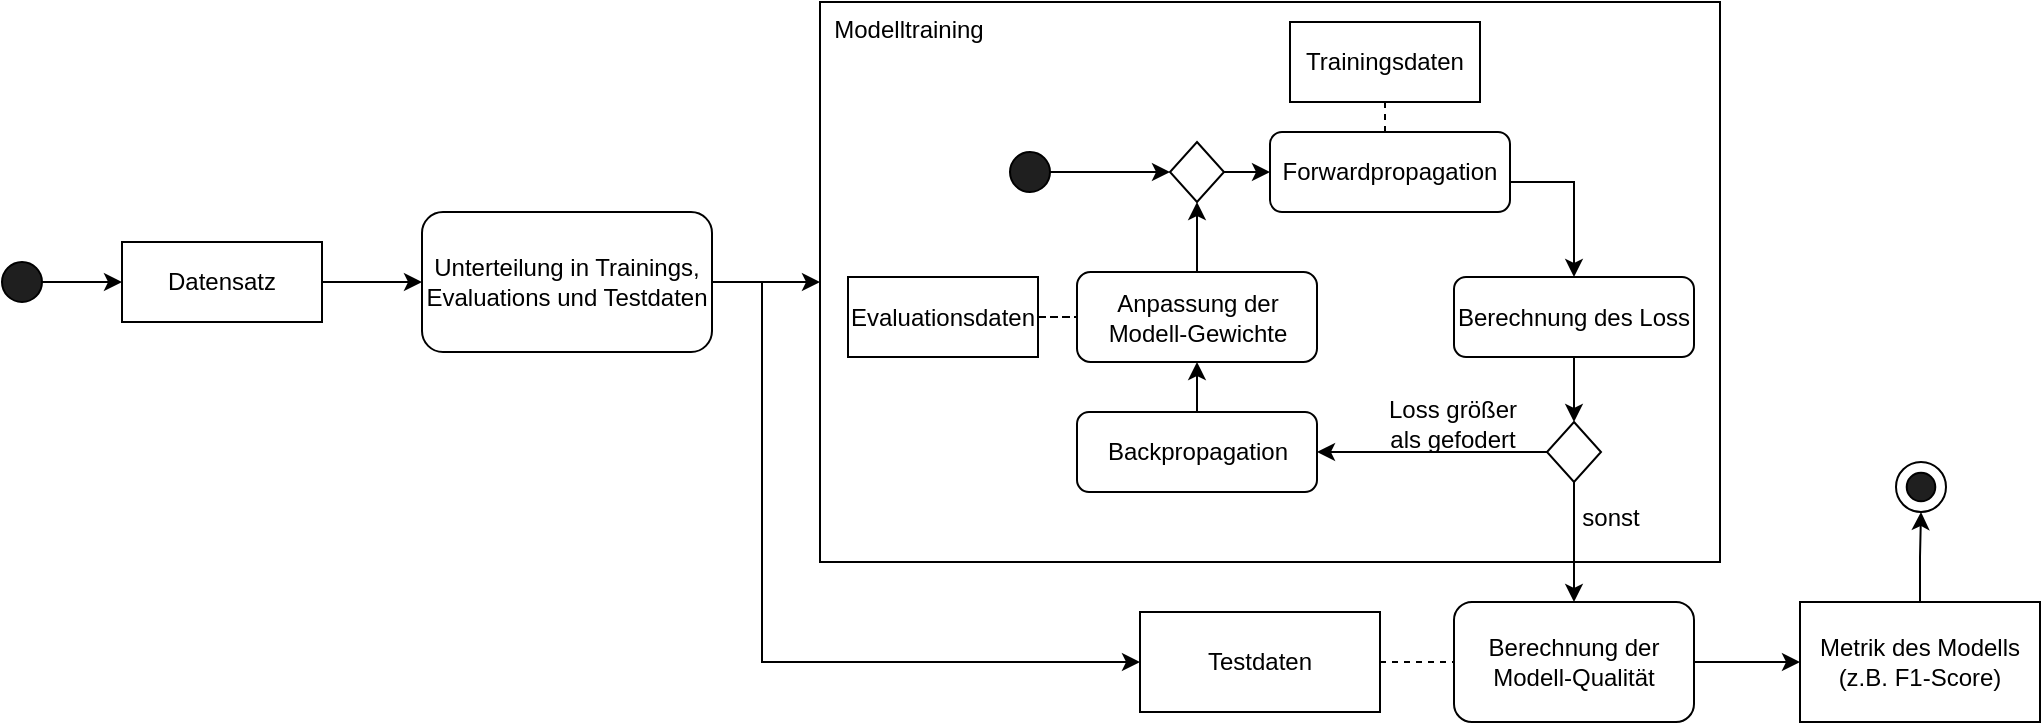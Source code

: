 <mxfile version="25.0.3">
  <diagram name="Seite-1" id="2RI2WrPKpj0Hjl5yFjCe">
    <mxGraphModel dx="2004" dy="1155" grid="1" gridSize="10" guides="1" tooltips="1" connect="1" arrows="1" fold="1" page="1" pageScale="1" pageWidth="1169" pageHeight="827" math="0" shadow="0">
      <root>
        <mxCell id="0" />
        <mxCell id="1" parent="0" />
        <mxCell id="KR7If9SBcSuIjeU5gFBj-18" value="" style="rounded=0;whiteSpace=wrap;html=1;" vertex="1" parent="1">
          <mxGeometry x="449" y="161" width="450" height="280" as="geometry" />
        </mxCell>
        <mxCell id="KR7If9SBcSuIjeU5gFBj-24" style="edgeStyle=orthogonalEdgeStyle;rounded=0;orthogonalLoop=1;jettySize=auto;html=1;entryX=0;entryY=0.5;entryDx=0;entryDy=0;" edge="1" parent="1" source="KR7If9SBcSuIjeU5gFBj-17" target="KR7If9SBcSuIjeU5gFBj-21">
          <mxGeometry relative="1" as="geometry" />
        </mxCell>
        <mxCell id="KR7If9SBcSuIjeU5gFBj-17" value="" style="ellipse;whiteSpace=wrap;html=1;aspect=fixed;fillColor=#1F1F1F;" vertex="1" parent="1">
          <mxGeometry x="40" y="291" width="20" height="20" as="geometry" />
        </mxCell>
        <mxCell id="KR7If9SBcSuIjeU5gFBj-20" value="&lt;div&gt;Modelltraining&lt;/div&gt;" style="text;html=1;align=center;verticalAlign=middle;resizable=0;points=[];autosize=1;strokeColor=none;fillColor=none;" vertex="1" parent="1">
          <mxGeometry x="443" y="160" width="100" height="30" as="geometry" />
        </mxCell>
        <mxCell id="KR7If9SBcSuIjeU5gFBj-26" style="edgeStyle=orthogonalEdgeStyle;rounded=0;orthogonalLoop=1;jettySize=auto;html=1;entryX=0;entryY=0.5;entryDx=0;entryDy=0;" edge="1" parent="1" source="KR7If9SBcSuIjeU5gFBj-21" target="KR7If9SBcSuIjeU5gFBj-25">
          <mxGeometry relative="1" as="geometry" />
        </mxCell>
        <mxCell id="KR7If9SBcSuIjeU5gFBj-21" value="Datensatz" style="rounded=0;whiteSpace=wrap;html=1;" vertex="1" parent="1">
          <mxGeometry x="100" y="281" width="100" height="40" as="geometry" />
        </mxCell>
        <mxCell id="KR7If9SBcSuIjeU5gFBj-67" style="edgeStyle=orthogonalEdgeStyle;rounded=0;orthogonalLoop=1;jettySize=auto;html=1;entryX=0;entryY=0.5;entryDx=0;entryDy=0;" edge="1" parent="1" source="KR7If9SBcSuIjeU5gFBj-25" target="KR7If9SBcSuIjeU5gFBj-18">
          <mxGeometry relative="1" as="geometry" />
        </mxCell>
        <mxCell id="KR7If9SBcSuIjeU5gFBj-68" style="edgeStyle=orthogonalEdgeStyle;rounded=0;orthogonalLoop=1;jettySize=auto;html=1;entryX=0;entryY=0.5;entryDx=0;entryDy=0;" edge="1" parent="1" source="KR7If9SBcSuIjeU5gFBj-25" target="KR7If9SBcSuIjeU5gFBj-41">
          <mxGeometry relative="1" as="geometry">
            <Array as="points">
              <mxPoint x="420" y="301" />
              <mxPoint x="420" y="491" />
            </Array>
          </mxGeometry>
        </mxCell>
        <mxCell id="KR7If9SBcSuIjeU5gFBj-25" value="Unterteilung in Trainings, Evaluations und Testdaten" style="rounded=1;whiteSpace=wrap;html=1;" vertex="1" parent="1">
          <mxGeometry x="250" y="266" width="145" height="70" as="geometry" />
        </mxCell>
        <mxCell id="KR7If9SBcSuIjeU5gFBj-61" style="edgeStyle=orthogonalEdgeStyle;rounded=0;orthogonalLoop=1;jettySize=auto;html=1;entryX=0.5;entryY=0;entryDx=0;entryDy=0;endArrow=none;endFill=0;dashed=1;" edge="1" parent="1" source="KR7If9SBcSuIjeU5gFBj-27" target="KR7If9SBcSuIjeU5gFBj-28">
          <mxGeometry relative="1" as="geometry" />
        </mxCell>
        <mxCell id="KR7If9SBcSuIjeU5gFBj-27" value="Trainingsdaten" style="rounded=0;whiteSpace=wrap;html=1;" vertex="1" parent="1">
          <mxGeometry x="684" y="171" width="95" height="40" as="geometry" />
        </mxCell>
        <mxCell id="KR7If9SBcSuIjeU5gFBj-32" style="edgeStyle=orthogonalEdgeStyle;rounded=0;orthogonalLoop=1;jettySize=auto;html=1;" edge="1" parent="1" source="KR7If9SBcSuIjeU5gFBj-28" target="KR7If9SBcSuIjeU5gFBj-31">
          <mxGeometry relative="1" as="geometry">
            <Array as="points">
              <mxPoint x="826" y="251" />
            </Array>
          </mxGeometry>
        </mxCell>
        <mxCell id="KR7If9SBcSuIjeU5gFBj-28" value="Forwardpropagation" style="rounded=1;whiteSpace=wrap;html=1;" vertex="1" parent="1">
          <mxGeometry x="674" y="226" width="120" height="40" as="geometry" />
        </mxCell>
        <mxCell id="KR7If9SBcSuIjeU5gFBj-50" style="edgeStyle=orthogonalEdgeStyle;rounded=0;orthogonalLoop=1;jettySize=auto;html=1;" edge="1" parent="1" source="KR7If9SBcSuIjeU5gFBj-30" target="KR7If9SBcSuIjeU5gFBj-44">
          <mxGeometry relative="1" as="geometry" />
        </mxCell>
        <mxCell id="KR7If9SBcSuIjeU5gFBj-30" value="Backpropagation" style="rounded=1;whiteSpace=wrap;html=1;" vertex="1" parent="1">
          <mxGeometry x="577.5" y="366" width="120" height="40" as="geometry" />
        </mxCell>
        <mxCell id="KR7If9SBcSuIjeU5gFBj-35" style="edgeStyle=orthogonalEdgeStyle;rounded=0;orthogonalLoop=1;jettySize=auto;html=1;" edge="1" parent="1" source="KR7If9SBcSuIjeU5gFBj-31" target="KR7If9SBcSuIjeU5gFBj-34">
          <mxGeometry relative="1" as="geometry" />
        </mxCell>
        <mxCell id="KR7If9SBcSuIjeU5gFBj-31" value="Berechnung des Loss" style="rounded=1;whiteSpace=wrap;html=1;" vertex="1" parent="1">
          <mxGeometry x="766" y="298.5" width="120" height="40" as="geometry" />
        </mxCell>
        <mxCell id="KR7If9SBcSuIjeU5gFBj-36" style="edgeStyle=orthogonalEdgeStyle;rounded=0;orthogonalLoop=1;jettySize=auto;html=1;entryX=1;entryY=0.5;entryDx=0;entryDy=0;" edge="1" parent="1" source="KR7If9SBcSuIjeU5gFBj-34" target="KR7If9SBcSuIjeU5gFBj-30">
          <mxGeometry relative="1" as="geometry" />
        </mxCell>
        <mxCell id="KR7If9SBcSuIjeU5gFBj-40" style="edgeStyle=orthogonalEdgeStyle;rounded=0;orthogonalLoop=1;jettySize=auto;html=1;" edge="1" parent="1" source="KR7If9SBcSuIjeU5gFBj-34" target="KR7If9SBcSuIjeU5gFBj-39">
          <mxGeometry relative="1" as="geometry" />
        </mxCell>
        <mxCell id="KR7If9SBcSuIjeU5gFBj-34" value="" style="rhombus;whiteSpace=wrap;html=1;" vertex="1" parent="1">
          <mxGeometry x="812.5" y="371" width="27" height="30" as="geometry" />
        </mxCell>
        <mxCell id="KR7If9SBcSuIjeU5gFBj-38" value="&lt;div&gt;Loss größer&lt;/div&gt;&lt;div&gt;als gefodert&lt;/div&gt;" style="text;html=1;align=center;verticalAlign=middle;resizable=0;points=[];autosize=1;strokeColor=none;fillColor=none;" vertex="1" parent="1">
          <mxGeometry x="719.5" y="352" width="90" height="40" as="geometry" />
        </mxCell>
        <mxCell id="KR7If9SBcSuIjeU5gFBj-54" style="edgeStyle=orthogonalEdgeStyle;rounded=0;orthogonalLoop=1;jettySize=auto;html=1;" edge="1" parent="1" source="KR7If9SBcSuIjeU5gFBj-39" target="KR7If9SBcSuIjeU5gFBj-53">
          <mxGeometry relative="1" as="geometry" />
        </mxCell>
        <mxCell id="KR7If9SBcSuIjeU5gFBj-39" value="Berechnung der Modell-Qualität" style="rounded=1;whiteSpace=wrap;html=1;" vertex="1" parent="1">
          <mxGeometry x="766" y="461" width="120" height="60" as="geometry" />
        </mxCell>
        <mxCell id="KR7If9SBcSuIjeU5gFBj-42" style="edgeStyle=orthogonalEdgeStyle;rounded=0;orthogonalLoop=1;jettySize=auto;html=1;entryX=0;entryY=0.5;entryDx=0;entryDy=0;dashed=1;endArrow=none;endFill=0;" edge="1" parent="1" source="KR7If9SBcSuIjeU5gFBj-41" target="KR7If9SBcSuIjeU5gFBj-39">
          <mxGeometry relative="1" as="geometry" />
        </mxCell>
        <mxCell id="KR7If9SBcSuIjeU5gFBj-41" value="Testdaten" style="rounded=0;whiteSpace=wrap;html=1;" vertex="1" parent="1">
          <mxGeometry x="609" y="466" width="120" height="50" as="geometry" />
        </mxCell>
        <mxCell id="KR7If9SBcSuIjeU5gFBj-49" style="edgeStyle=orthogonalEdgeStyle;rounded=0;orthogonalLoop=1;jettySize=auto;html=1;entryX=0;entryY=0.5;entryDx=0;entryDy=0;endArrow=none;endFill=0;dashed=1;" edge="1" parent="1" source="KR7If9SBcSuIjeU5gFBj-43" target="KR7If9SBcSuIjeU5gFBj-44">
          <mxGeometry relative="1" as="geometry" />
        </mxCell>
        <mxCell id="KR7If9SBcSuIjeU5gFBj-43" value="Evaluationsdaten" style="rounded=0;whiteSpace=wrap;html=1;" vertex="1" parent="1">
          <mxGeometry x="463" y="298.5" width="95" height="40" as="geometry" />
        </mxCell>
        <mxCell id="KR7If9SBcSuIjeU5gFBj-65" style="edgeStyle=orthogonalEdgeStyle;rounded=0;orthogonalLoop=1;jettySize=auto;html=1;entryX=0.5;entryY=1;entryDx=0;entryDy=0;" edge="1" parent="1" source="KR7If9SBcSuIjeU5gFBj-44" target="KR7If9SBcSuIjeU5gFBj-63">
          <mxGeometry relative="1" as="geometry" />
        </mxCell>
        <mxCell id="KR7If9SBcSuIjeU5gFBj-44" value="Anpassung der Modell-Gewichte" style="rounded=1;whiteSpace=wrap;html=1;" vertex="1" parent="1">
          <mxGeometry x="577.5" y="296" width="120" height="45" as="geometry" />
        </mxCell>
        <mxCell id="KR7If9SBcSuIjeU5gFBj-52" value="sonst" style="text;html=1;align=center;verticalAlign=middle;resizable=0;points=[];autosize=1;strokeColor=none;fillColor=none;" vertex="1" parent="1">
          <mxGeometry x="819" y="404" width="50" height="30" as="geometry" />
        </mxCell>
        <mxCell id="KR7If9SBcSuIjeU5gFBj-60" style="edgeStyle=orthogonalEdgeStyle;rounded=0;orthogonalLoop=1;jettySize=auto;html=1;entryX=0.5;entryY=1;entryDx=0;entryDy=0;" edge="1" parent="1" source="KR7If9SBcSuIjeU5gFBj-53" target="KR7If9SBcSuIjeU5gFBj-57">
          <mxGeometry relative="1" as="geometry" />
        </mxCell>
        <mxCell id="KR7If9SBcSuIjeU5gFBj-53" value="Metrik des Modells (z.B. F1-Score)" style="rounded=0;whiteSpace=wrap;html=1;" vertex="1" parent="1">
          <mxGeometry x="939" y="461" width="120" height="60" as="geometry" />
        </mxCell>
        <mxCell id="KR7If9SBcSuIjeU5gFBj-66" style="edgeStyle=orthogonalEdgeStyle;rounded=0;orthogonalLoop=1;jettySize=auto;html=1;entryX=0;entryY=0.5;entryDx=0;entryDy=0;" edge="1" parent="1" source="KR7If9SBcSuIjeU5gFBj-55" target="KR7If9SBcSuIjeU5gFBj-63">
          <mxGeometry relative="1" as="geometry" />
        </mxCell>
        <mxCell id="KR7If9SBcSuIjeU5gFBj-55" value="" style="ellipse;whiteSpace=wrap;html=1;aspect=fixed;fillColor=#1F1F1F;" vertex="1" parent="1">
          <mxGeometry x="544" y="236" width="20" height="20" as="geometry" />
        </mxCell>
        <mxCell id="KR7If9SBcSuIjeU5gFBj-59" value="" style="group" vertex="1" connectable="0" parent="1">
          <mxGeometry x="987" y="391" width="25" height="25" as="geometry" />
        </mxCell>
        <mxCell id="KR7If9SBcSuIjeU5gFBj-57" value="" style="ellipse;whiteSpace=wrap;html=1;aspect=fixed;" vertex="1" parent="KR7If9SBcSuIjeU5gFBj-59">
          <mxGeometry width="25" height="25" as="geometry" />
        </mxCell>
        <mxCell id="KR7If9SBcSuIjeU5gFBj-58" value="" style="ellipse;whiteSpace=wrap;html=1;aspect=fixed;fillColor=#1F1F1F;" vertex="1" parent="KR7If9SBcSuIjeU5gFBj-59">
          <mxGeometry x="5.357" y="5.357" width="14.286" height="14.286" as="geometry" />
        </mxCell>
        <mxCell id="KR7If9SBcSuIjeU5gFBj-64" style="edgeStyle=orthogonalEdgeStyle;rounded=0;orthogonalLoop=1;jettySize=auto;html=1;entryX=0;entryY=0.5;entryDx=0;entryDy=0;" edge="1" parent="1" source="KR7If9SBcSuIjeU5gFBj-63" target="KR7If9SBcSuIjeU5gFBj-28">
          <mxGeometry relative="1" as="geometry" />
        </mxCell>
        <mxCell id="KR7If9SBcSuIjeU5gFBj-63" value="" style="rhombus;whiteSpace=wrap;html=1;" vertex="1" parent="1">
          <mxGeometry x="624" y="231" width="27" height="30" as="geometry" />
        </mxCell>
      </root>
    </mxGraphModel>
  </diagram>
</mxfile>
